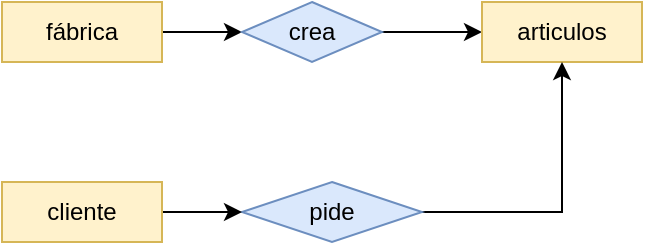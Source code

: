 <mxfile version="21.8.0" type="github">
  <diagram name="Página-1" id="qojq1rzNZAak6m1u8Fwv">
    <mxGraphModel dx="1434" dy="795" grid="1" gridSize="10" guides="1" tooltips="1" connect="1" arrows="1" fold="1" page="1" pageScale="1" pageWidth="827" pageHeight="1169" math="0" shadow="0">
      <root>
        <mxCell id="0" />
        <mxCell id="1" parent="0" />
        <mxCell id="YN6VXWy9t-qKrCkxGkYE-6" style="edgeStyle=orthogonalEdgeStyle;rounded=0;orthogonalLoop=1;jettySize=auto;html=1;exitX=1;exitY=0.5;exitDx=0;exitDy=0;entryX=0;entryY=0.5;entryDx=0;entryDy=0;" edge="1" parent="1" source="YN6VXWy9t-qKrCkxGkYE-1" target="YN6VXWy9t-qKrCkxGkYE-2">
          <mxGeometry relative="1" as="geometry" />
        </mxCell>
        <mxCell id="YN6VXWy9t-qKrCkxGkYE-1" value="&lt;div&gt;fábrica&lt;/div&gt;" style="rounded=0;whiteSpace=wrap;html=1;fillColor=#fff2cc;strokeColor=#d6b656;" vertex="1" parent="1">
          <mxGeometry x="40" y="90" width="80" height="30" as="geometry" />
        </mxCell>
        <mxCell id="YN6VXWy9t-qKrCkxGkYE-7" style="edgeStyle=orthogonalEdgeStyle;rounded=0;orthogonalLoop=1;jettySize=auto;html=1;exitX=1;exitY=0.5;exitDx=0;exitDy=0;entryX=0;entryY=0.5;entryDx=0;entryDy=0;" edge="1" parent="1" source="YN6VXWy9t-qKrCkxGkYE-2" target="YN6VXWy9t-qKrCkxGkYE-3">
          <mxGeometry relative="1" as="geometry" />
        </mxCell>
        <mxCell id="YN6VXWy9t-qKrCkxGkYE-2" value="crea" style="rhombus;whiteSpace=wrap;html=1;fillColor=#dae8fc;strokeColor=#6c8ebf;" vertex="1" parent="1">
          <mxGeometry x="160" y="90" width="70" height="30" as="geometry" />
        </mxCell>
        <mxCell id="YN6VXWy9t-qKrCkxGkYE-3" value="articulos" style="rounded=0;whiteSpace=wrap;html=1;fillColor=#fff2cc;strokeColor=#d6b656;" vertex="1" parent="1">
          <mxGeometry x="280" y="90" width="80" height="30" as="geometry" />
        </mxCell>
        <mxCell id="YN6VXWy9t-qKrCkxGkYE-9" style="edgeStyle=orthogonalEdgeStyle;rounded=0;orthogonalLoop=1;jettySize=auto;html=1;exitX=1;exitY=0.5;exitDx=0;exitDy=0;entryX=0.5;entryY=1;entryDx=0;entryDy=0;" edge="1" parent="1" source="YN6VXWy9t-qKrCkxGkYE-4" target="YN6VXWy9t-qKrCkxGkYE-3">
          <mxGeometry relative="1" as="geometry" />
        </mxCell>
        <mxCell id="YN6VXWy9t-qKrCkxGkYE-4" value="pide" style="rhombus;whiteSpace=wrap;html=1;fillColor=#dae8fc;strokeColor=#6c8ebf;" vertex="1" parent="1">
          <mxGeometry x="160" y="180" width="90" height="30" as="geometry" />
        </mxCell>
        <mxCell id="YN6VXWy9t-qKrCkxGkYE-8" style="edgeStyle=orthogonalEdgeStyle;rounded=0;orthogonalLoop=1;jettySize=auto;html=1;exitX=1;exitY=0.5;exitDx=0;exitDy=0;entryX=0;entryY=0.5;entryDx=0;entryDy=0;" edge="1" parent="1" source="YN6VXWy9t-qKrCkxGkYE-5" target="YN6VXWy9t-qKrCkxGkYE-4">
          <mxGeometry relative="1" as="geometry" />
        </mxCell>
        <mxCell id="YN6VXWy9t-qKrCkxGkYE-5" value="cliente" style="rounded=0;whiteSpace=wrap;html=1;fillColor=#fff2cc;strokeColor=#d6b656;" vertex="1" parent="1">
          <mxGeometry x="40" y="180" width="80" height="30" as="geometry" />
        </mxCell>
      </root>
    </mxGraphModel>
  </diagram>
</mxfile>
